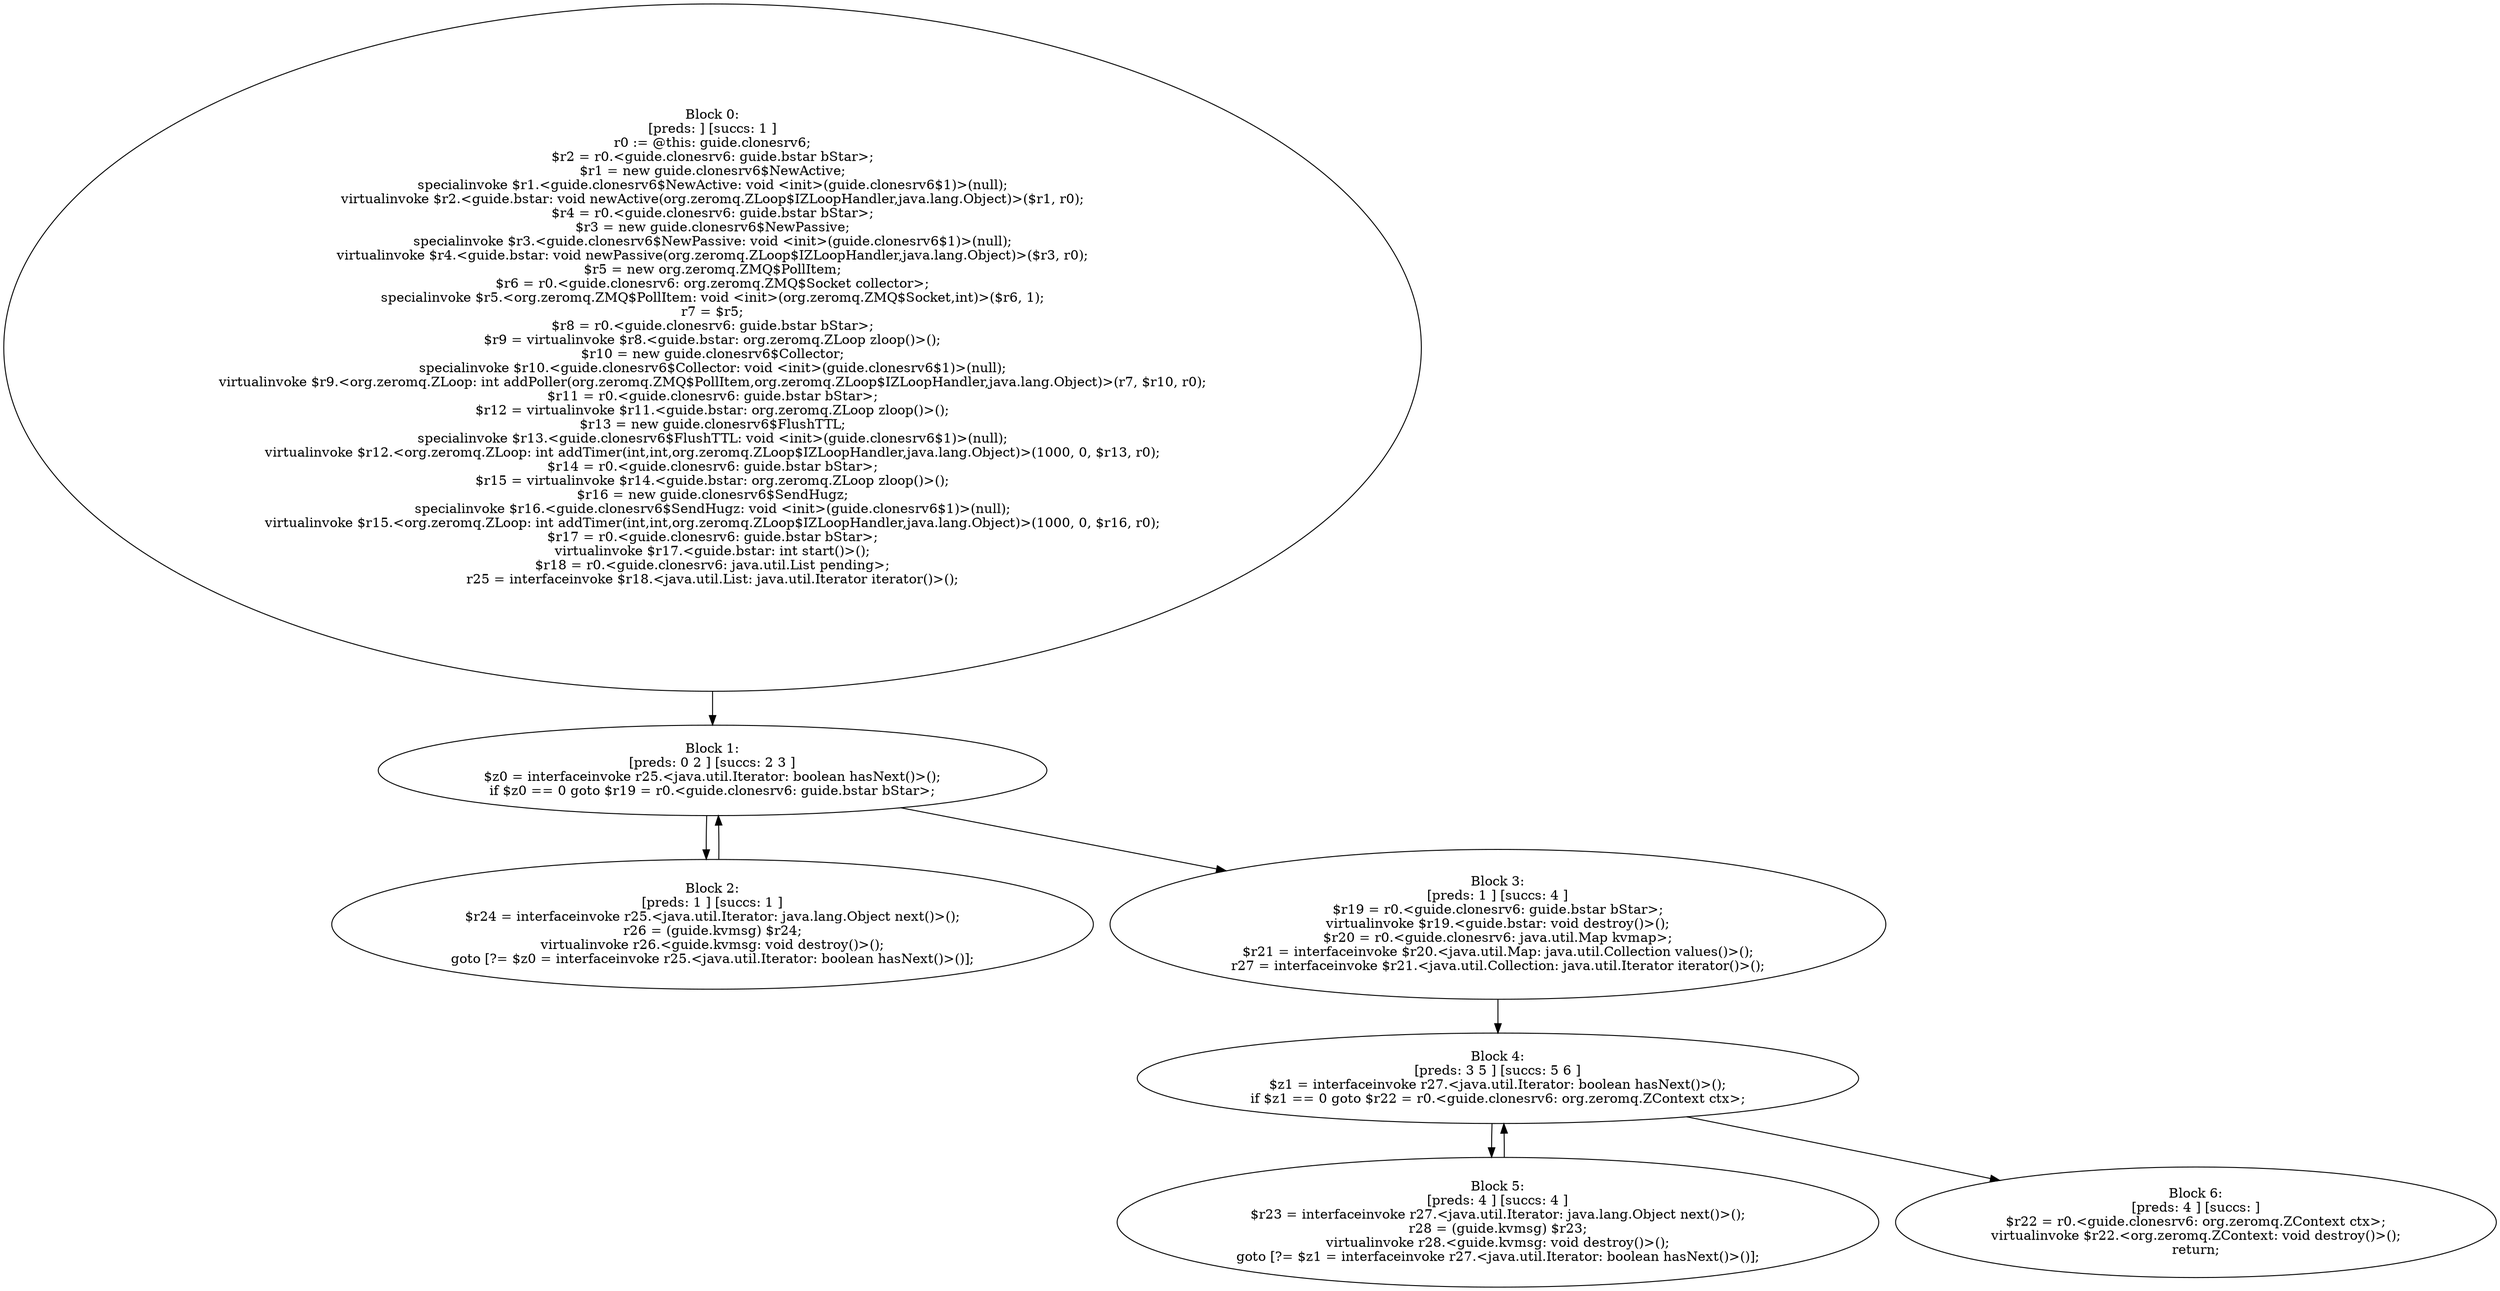 digraph "unitGraph" {
    "Block 0:
[preds: ] [succs: 1 ]
r0 := @this: guide.clonesrv6;
$r2 = r0.<guide.clonesrv6: guide.bstar bStar>;
$r1 = new guide.clonesrv6$NewActive;
specialinvoke $r1.<guide.clonesrv6$NewActive: void <init>(guide.clonesrv6$1)>(null);
virtualinvoke $r2.<guide.bstar: void newActive(org.zeromq.ZLoop$IZLoopHandler,java.lang.Object)>($r1, r0);
$r4 = r0.<guide.clonesrv6: guide.bstar bStar>;
$r3 = new guide.clonesrv6$NewPassive;
specialinvoke $r3.<guide.clonesrv6$NewPassive: void <init>(guide.clonesrv6$1)>(null);
virtualinvoke $r4.<guide.bstar: void newPassive(org.zeromq.ZLoop$IZLoopHandler,java.lang.Object)>($r3, r0);
$r5 = new org.zeromq.ZMQ$PollItem;
$r6 = r0.<guide.clonesrv6: org.zeromq.ZMQ$Socket collector>;
specialinvoke $r5.<org.zeromq.ZMQ$PollItem: void <init>(org.zeromq.ZMQ$Socket,int)>($r6, 1);
r7 = $r5;
$r8 = r0.<guide.clonesrv6: guide.bstar bStar>;
$r9 = virtualinvoke $r8.<guide.bstar: org.zeromq.ZLoop zloop()>();
$r10 = new guide.clonesrv6$Collector;
specialinvoke $r10.<guide.clonesrv6$Collector: void <init>(guide.clonesrv6$1)>(null);
virtualinvoke $r9.<org.zeromq.ZLoop: int addPoller(org.zeromq.ZMQ$PollItem,org.zeromq.ZLoop$IZLoopHandler,java.lang.Object)>(r7, $r10, r0);
$r11 = r0.<guide.clonesrv6: guide.bstar bStar>;
$r12 = virtualinvoke $r11.<guide.bstar: org.zeromq.ZLoop zloop()>();
$r13 = new guide.clonesrv6$FlushTTL;
specialinvoke $r13.<guide.clonesrv6$FlushTTL: void <init>(guide.clonesrv6$1)>(null);
virtualinvoke $r12.<org.zeromq.ZLoop: int addTimer(int,int,org.zeromq.ZLoop$IZLoopHandler,java.lang.Object)>(1000, 0, $r13, r0);
$r14 = r0.<guide.clonesrv6: guide.bstar bStar>;
$r15 = virtualinvoke $r14.<guide.bstar: org.zeromq.ZLoop zloop()>();
$r16 = new guide.clonesrv6$SendHugz;
specialinvoke $r16.<guide.clonesrv6$SendHugz: void <init>(guide.clonesrv6$1)>(null);
virtualinvoke $r15.<org.zeromq.ZLoop: int addTimer(int,int,org.zeromq.ZLoop$IZLoopHandler,java.lang.Object)>(1000, 0, $r16, r0);
$r17 = r0.<guide.clonesrv6: guide.bstar bStar>;
virtualinvoke $r17.<guide.bstar: int start()>();
$r18 = r0.<guide.clonesrv6: java.util.List pending>;
r25 = interfaceinvoke $r18.<java.util.List: java.util.Iterator iterator()>();
"
    "Block 1:
[preds: 0 2 ] [succs: 2 3 ]
$z0 = interfaceinvoke r25.<java.util.Iterator: boolean hasNext()>();
if $z0 == 0 goto $r19 = r0.<guide.clonesrv6: guide.bstar bStar>;
"
    "Block 2:
[preds: 1 ] [succs: 1 ]
$r24 = interfaceinvoke r25.<java.util.Iterator: java.lang.Object next()>();
r26 = (guide.kvmsg) $r24;
virtualinvoke r26.<guide.kvmsg: void destroy()>();
goto [?= $z0 = interfaceinvoke r25.<java.util.Iterator: boolean hasNext()>()];
"
    "Block 3:
[preds: 1 ] [succs: 4 ]
$r19 = r0.<guide.clonesrv6: guide.bstar bStar>;
virtualinvoke $r19.<guide.bstar: void destroy()>();
$r20 = r0.<guide.clonesrv6: java.util.Map kvmap>;
$r21 = interfaceinvoke $r20.<java.util.Map: java.util.Collection values()>();
r27 = interfaceinvoke $r21.<java.util.Collection: java.util.Iterator iterator()>();
"
    "Block 4:
[preds: 3 5 ] [succs: 5 6 ]
$z1 = interfaceinvoke r27.<java.util.Iterator: boolean hasNext()>();
if $z1 == 0 goto $r22 = r0.<guide.clonesrv6: org.zeromq.ZContext ctx>;
"
    "Block 5:
[preds: 4 ] [succs: 4 ]
$r23 = interfaceinvoke r27.<java.util.Iterator: java.lang.Object next()>();
r28 = (guide.kvmsg) $r23;
virtualinvoke r28.<guide.kvmsg: void destroy()>();
goto [?= $z1 = interfaceinvoke r27.<java.util.Iterator: boolean hasNext()>()];
"
    "Block 6:
[preds: 4 ] [succs: ]
$r22 = r0.<guide.clonesrv6: org.zeromq.ZContext ctx>;
virtualinvoke $r22.<org.zeromq.ZContext: void destroy()>();
return;
"
    "Block 0:
[preds: ] [succs: 1 ]
r0 := @this: guide.clonesrv6;
$r2 = r0.<guide.clonesrv6: guide.bstar bStar>;
$r1 = new guide.clonesrv6$NewActive;
specialinvoke $r1.<guide.clonesrv6$NewActive: void <init>(guide.clonesrv6$1)>(null);
virtualinvoke $r2.<guide.bstar: void newActive(org.zeromq.ZLoop$IZLoopHandler,java.lang.Object)>($r1, r0);
$r4 = r0.<guide.clonesrv6: guide.bstar bStar>;
$r3 = new guide.clonesrv6$NewPassive;
specialinvoke $r3.<guide.clonesrv6$NewPassive: void <init>(guide.clonesrv6$1)>(null);
virtualinvoke $r4.<guide.bstar: void newPassive(org.zeromq.ZLoop$IZLoopHandler,java.lang.Object)>($r3, r0);
$r5 = new org.zeromq.ZMQ$PollItem;
$r6 = r0.<guide.clonesrv6: org.zeromq.ZMQ$Socket collector>;
specialinvoke $r5.<org.zeromq.ZMQ$PollItem: void <init>(org.zeromq.ZMQ$Socket,int)>($r6, 1);
r7 = $r5;
$r8 = r0.<guide.clonesrv6: guide.bstar bStar>;
$r9 = virtualinvoke $r8.<guide.bstar: org.zeromq.ZLoop zloop()>();
$r10 = new guide.clonesrv6$Collector;
specialinvoke $r10.<guide.clonesrv6$Collector: void <init>(guide.clonesrv6$1)>(null);
virtualinvoke $r9.<org.zeromq.ZLoop: int addPoller(org.zeromq.ZMQ$PollItem,org.zeromq.ZLoop$IZLoopHandler,java.lang.Object)>(r7, $r10, r0);
$r11 = r0.<guide.clonesrv6: guide.bstar bStar>;
$r12 = virtualinvoke $r11.<guide.bstar: org.zeromq.ZLoop zloop()>();
$r13 = new guide.clonesrv6$FlushTTL;
specialinvoke $r13.<guide.clonesrv6$FlushTTL: void <init>(guide.clonesrv6$1)>(null);
virtualinvoke $r12.<org.zeromq.ZLoop: int addTimer(int,int,org.zeromq.ZLoop$IZLoopHandler,java.lang.Object)>(1000, 0, $r13, r0);
$r14 = r0.<guide.clonesrv6: guide.bstar bStar>;
$r15 = virtualinvoke $r14.<guide.bstar: org.zeromq.ZLoop zloop()>();
$r16 = new guide.clonesrv6$SendHugz;
specialinvoke $r16.<guide.clonesrv6$SendHugz: void <init>(guide.clonesrv6$1)>(null);
virtualinvoke $r15.<org.zeromq.ZLoop: int addTimer(int,int,org.zeromq.ZLoop$IZLoopHandler,java.lang.Object)>(1000, 0, $r16, r0);
$r17 = r0.<guide.clonesrv6: guide.bstar bStar>;
virtualinvoke $r17.<guide.bstar: int start()>();
$r18 = r0.<guide.clonesrv6: java.util.List pending>;
r25 = interfaceinvoke $r18.<java.util.List: java.util.Iterator iterator()>();
"->"Block 1:
[preds: 0 2 ] [succs: 2 3 ]
$z0 = interfaceinvoke r25.<java.util.Iterator: boolean hasNext()>();
if $z0 == 0 goto $r19 = r0.<guide.clonesrv6: guide.bstar bStar>;
";
    "Block 1:
[preds: 0 2 ] [succs: 2 3 ]
$z0 = interfaceinvoke r25.<java.util.Iterator: boolean hasNext()>();
if $z0 == 0 goto $r19 = r0.<guide.clonesrv6: guide.bstar bStar>;
"->"Block 2:
[preds: 1 ] [succs: 1 ]
$r24 = interfaceinvoke r25.<java.util.Iterator: java.lang.Object next()>();
r26 = (guide.kvmsg) $r24;
virtualinvoke r26.<guide.kvmsg: void destroy()>();
goto [?= $z0 = interfaceinvoke r25.<java.util.Iterator: boolean hasNext()>()];
";
    "Block 1:
[preds: 0 2 ] [succs: 2 3 ]
$z0 = interfaceinvoke r25.<java.util.Iterator: boolean hasNext()>();
if $z0 == 0 goto $r19 = r0.<guide.clonesrv6: guide.bstar bStar>;
"->"Block 3:
[preds: 1 ] [succs: 4 ]
$r19 = r0.<guide.clonesrv6: guide.bstar bStar>;
virtualinvoke $r19.<guide.bstar: void destroy()>();
$r20 = r0.<guide.clonesrv6: java.util.Map kvmap>;
$r21 = interfaceinvoke $r20.<java.util.Map: java.util.Collection values()>();
r27 = interfaceinvoke $r21.<java.util.Collection: java.util.Iterator iterator()>();
";
    "Block 2:
[preds: 1 ] [succs: 1 ]
$r24 = interfaceinvoke r25.<java.util.Iterator: java.lang.Object next()>();
r26 = (guide.kvmsg) $r24;
virtualinvoke r26.<guide.kvmsg: void destroy()>();
goto [?= $z0 = interfaceinvoke r25.<java.util.Iterator: boolean hasNext()>()];
"->"Block 1:
[preds: 0 2 ] [succs: 2 3 ]
$z0 = interfaceinvoke r25.<java.util.Iterator: boolean hasNext()>();
if $z0 == 0 goto $r19 = r0.<guide.clonesrv6: guide.bstar bStar>;
";
    "Block 3:
[preds: 1 ] [succs: 4 ]
$r19 = r0.<guide.clonesrv6: guide.bstar bStar>;
virtualinvoke $r19.<guide.bstar: void destroy()>();
$r20 = r0.<guide.clonesrv6: java.util.Map kvmap>;
$r21 = interfaceinvoke $r20.<java.util.Map: java.util.Collection values()>();
r27 = interfaceinvoke $r21.<java.util.Collection: java.util.Iterator iterator()>();
"->"Block 4:
[preds: 3 5 ] [succs: 5 6 ]
$z1 = interfaceinvoke r27.<java.util.Iterator: boolean hasNext()>();
if $z1 == 0 goto $r22 = r0.<guide.clonesrv6: org.zeromq.ZContext ctx>;
";
    "Block 4:
[preds: 3 5 ] [succs: 5 6 ]
$z1 = interfaceinvoke r27.<java.util.Iterator: boolean hasNext()>();
if $z1 == 0 goto $r22 = r0.<guide.clonesrv6: org.zeromq.ZContext ctx>;
"->"Block 5:
[preds: 4 ] [succs: 4 ]
$r23 = interfaceinvoke r27.<java.util.Iterator: java.lang.Object next()>();
r28 = (guide.kvmsg) $r23;
virtualinvoke r28.<guide.kvmsg: void destroy()>();
goto [?= $z1 = interfaceinvoke r27.<java.util.Iterator: boolean hasNext()>()];
";
    "Block 4:
[preds: 3 5 ] [succs: 5 6 ]
$z1 = interfaceinvoke r27.<java.util.Iterator: boolean hasNext()>();
if $z1 == 0 goto $r22 = r0.<guide.clonesrv6: org.zeromq.ZContext ctx>;
"->"Block 6:
[preds: 4 ] [succs: ]
$r22 = r0.<guide.clonesrv6: org.zeromq.ZContext ctx>;
virtualinvoke $r22.<org.zeromq.ZContext: void destroy()>();
return;
";
    "Block 5:
[preds: 4 ] [succs: 4 ]
$r23 = interfaceinvoke r27.<java.util.Iterator: java.lang.Object next()>();
r28 = (guide.kvmsg) $r23;
virtualinvoke r28.<guide.kvmsg: void destroy()>();
goto [?= $z1 = interfaceinvoke r27.<java.util.Iterator: boolean hasNext()>()];
"->"Block 4:
[preds: 3 5 ] [succs: 5 6 ]
$z1 = interfaceinvoke r27.<java.util.Iterator: boolean hasNext()>();
if $z1 == 0 goto $r22 = r0.<guide.clonesrv6: org.zeromq.ZContext ctx>;
";
}
